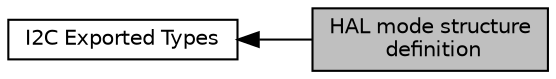digraph "HAL mode structure definition"
{
  edge [fontname="Helvetica",fontsize="10",labelfontname="Helvetica",labelfontsize="10"];
  node [fontname="Helvetica",fontsize="10",shape=box];
  rankdir=LR;
  Node1 [label="HAL mode structure\l definition",height=0.2,width=0.4,color="black", fillcolor="grey75", style="filled", fontcolor="black",tooltip="HAL Mode structure definition."];
  Node2 [label="I2C Exported Types",height=0.2,width=0.4,color="black", fillcolor="white", style="filled",URL="$group___i2_c___exported___types.html",tooltip=" "];
  Node2->Node1 [shape=plaintext, dir="back", style="solid"];
}
